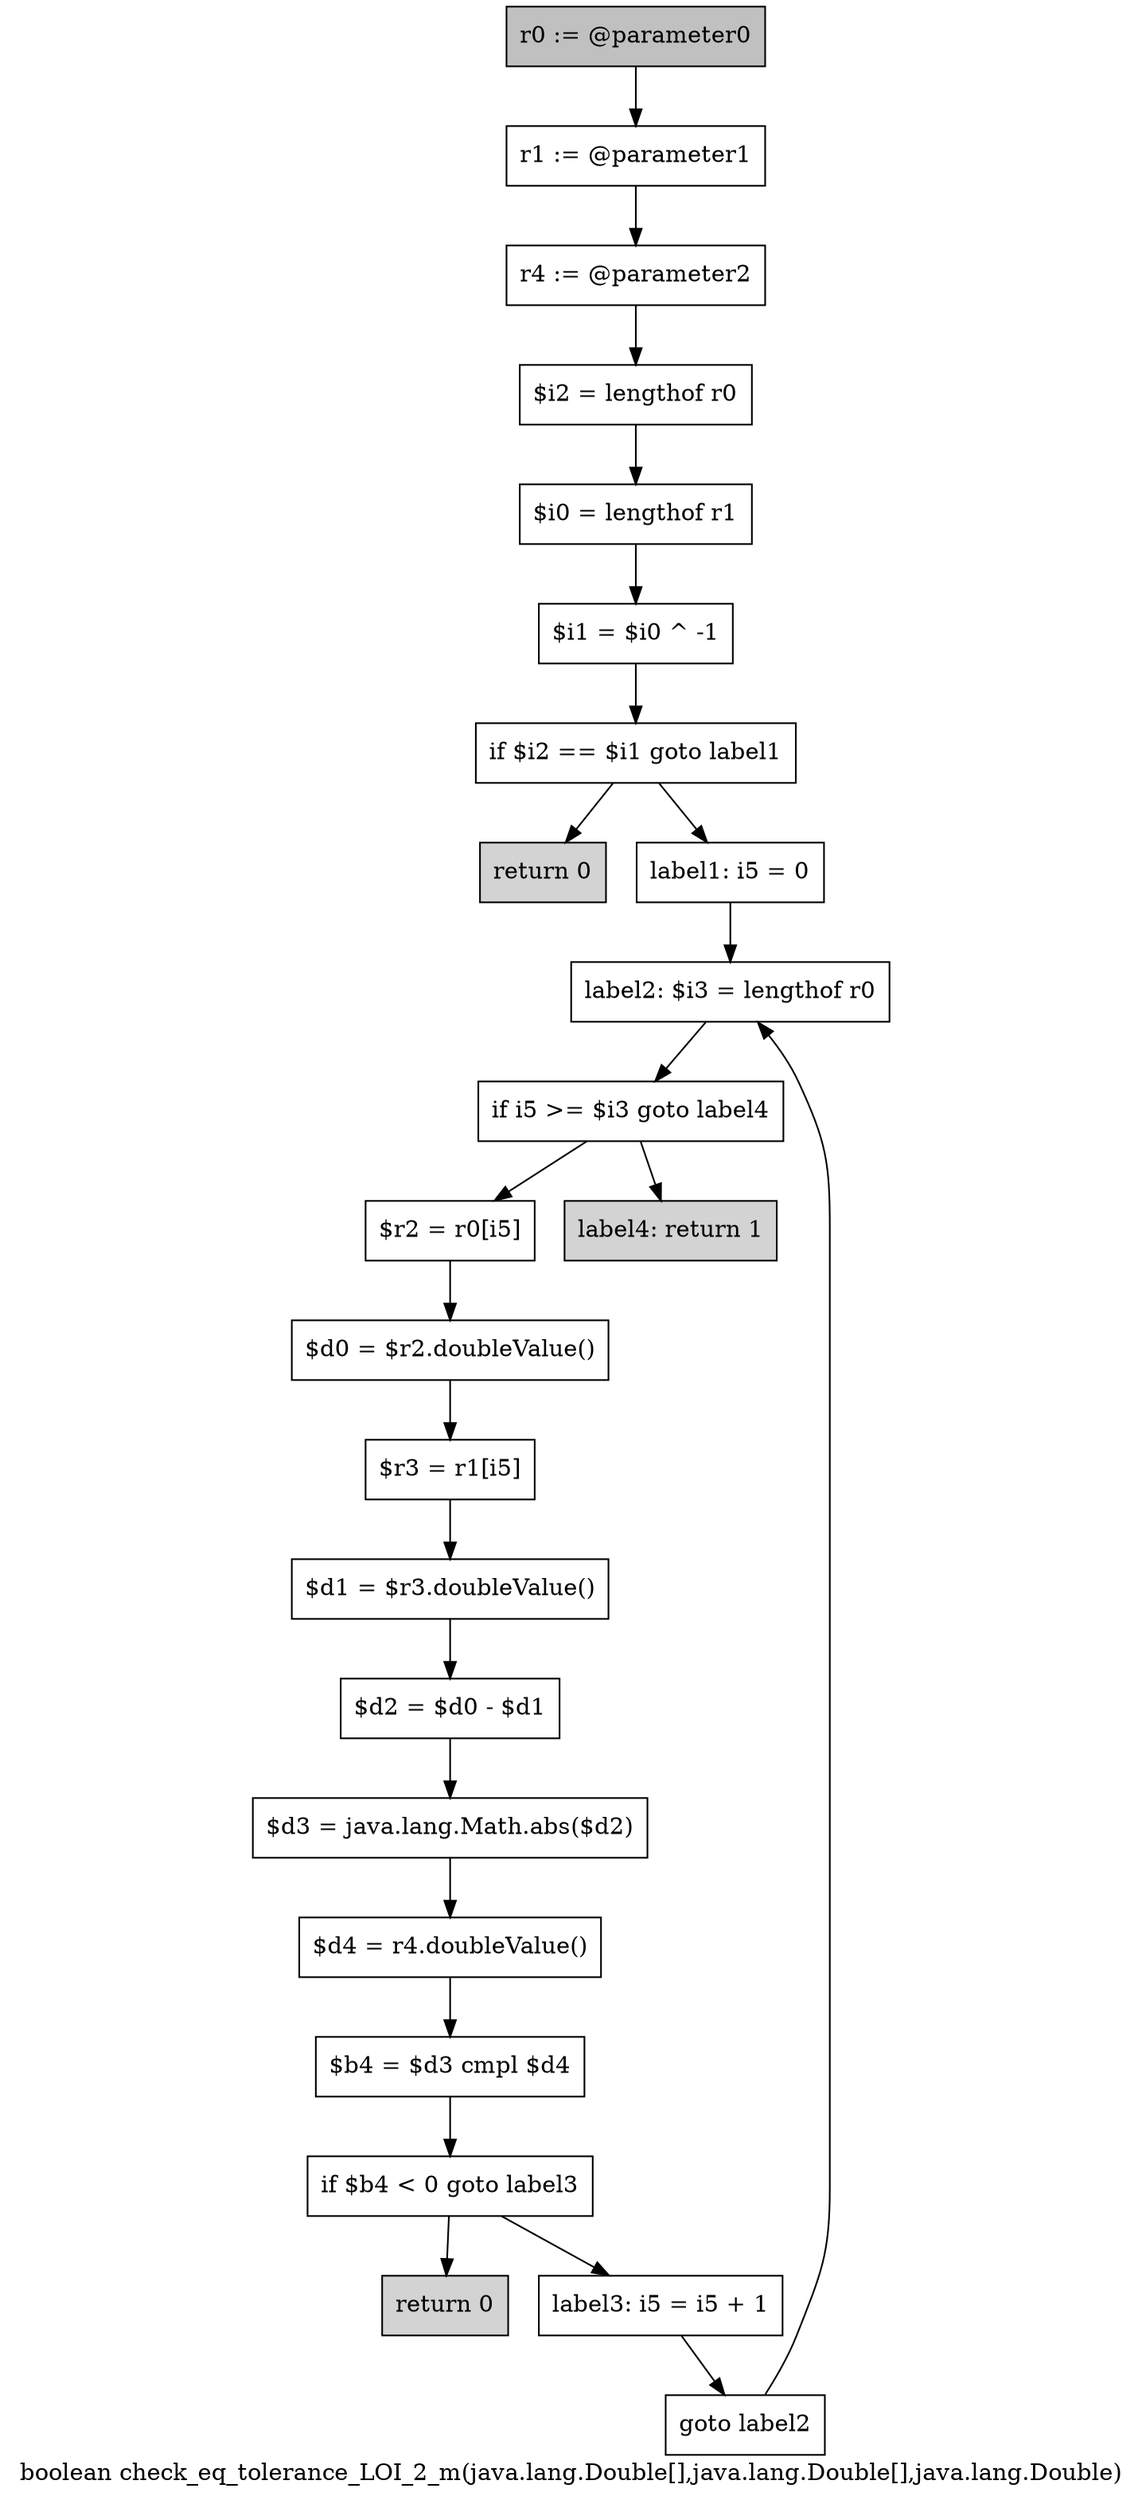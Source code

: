 digraph "boolean check_eq_tolerance_LOI_2_m(java.lang.Double[],java.lang.Double[],java.lang.Double)" {
    label="boolean check_eq_tolerance_LOI_2_m(java.lang.Double[],java.lang.Double[],java.lang.Double)";
    node [shape=box];
    "0" [style=filled,fillcolor=gray,label="r0 := @parameter0",];
    "1" [label="r1 := @parameter1",];
    "0"->"1";
    "2" [label="r4 := @parameter2",];
    "1"->"2";
    "3" [label="$i2 = lengthof r0",];
    "2"->"3";
    "4" [label="$i0 = lengthof r1",];
    "3"->"4";
    "5" [label="$i1 = $i0 ^ -1",];
    "4"->"5";
    "6" [label="if $i2 == $i1 goto label1",];
    "5"->"6";
    "7" [style=filled,fillcolor=lightgray,label="return 0",];
    "6"->"7";
    "8" [label="label1: i5 = 0",];
    "6"->"8";
    "9" [label="label2: $i3 = lengthof r0",];
    "8"->"9";
    "10" [label="if i5 >= $i3 goto label4",];
    "9"->"10";
    "11" [label="$r2 = r0[i5]",];
    "10"->"11";
    "23" [style=filled,fillcolor=lightgray,label="label4: return 1",];
    "10"->"23";
    "12" [label="$d0 = $r2.doubleValue()",];
    "11"->"12";
    "13" [label="$r3 = r1[i5]",];
    "12"->"13";
    "14" [label="$d1 = $r3.doubleValue()",];
    "13"->"14";
    "15" [label="$d2 = $d0 - $d1",];
    "14"->"15";
    "16" [label="$d3 = java.lang.Math.abs($d2)",];
    "15"->"16";
    "17" [label="$d4 = r4.doubleValue()",];
    "16"->"17";
    "18" [label="$b4 = $d3 cmpl $d4",];
    "17"->"18";
    "19" [label="if $b4 < 0 goto label3",];
    "18"->"19";
    "20" [style=filled,fillcolor=lightgray,label="return 0",];
    "19"->"20";
    "21" [label="label3: i5 = i5 + 1",];
    "19"->"21";
    "22" [label="goto label2",];
    "21"->"22";
    "22"->"9";
}
